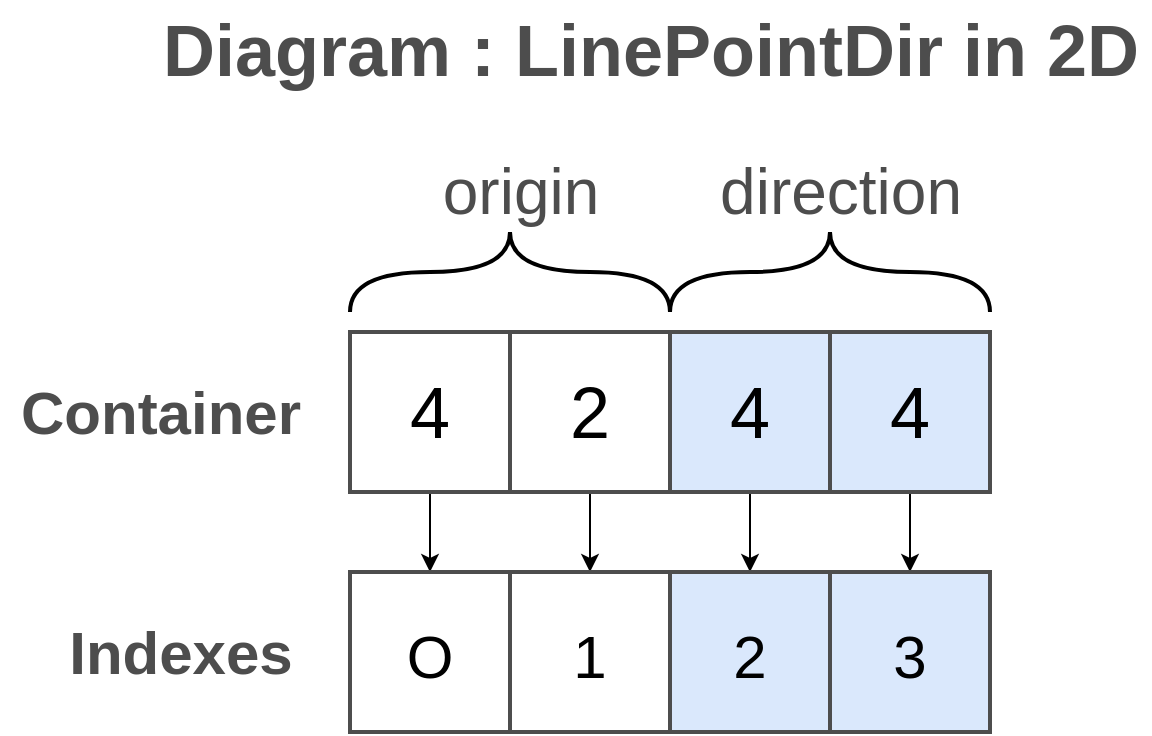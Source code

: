 <mxfile version="12.9.8" type="device" pages="2"><diagram id="aTM8LPScuUAz38lEN0Za" name="LinePointDir 2D"><mxGraphModel dx="1276" dy="890" grid="1" gridSize="10" guides="1" tooltips="1" connect="1" arrows="1" fold="1" page="1" pageScale="1" pageWidth="850" pageHeight="1100" math="0" shadow="0"><root><mxCell id="0"/><mxCell id="1" parent="0"/><mxCell id="9jnIfdKSJwNSWOJTv2sd-29" value="" style="edgeStyle=orthogonalEdgeStyle;rounded=0;orthogonalLoop=1;jettySize=auto;html=1;" edge="1" parent="1" source="53pj-5W00oCU04HnvwH--1" target="9jnIfdKSJwNSWOJTv2sd-28"><mxGeometry relative="1" as="geometry"/></mxCell><mxCell id="53pj-5W00oCU04HnvwH--1" value="2" style="whiteSpace=wrap;html=1;aspect=fixed;strokeWidth=2;fontSize=36;strokeColor=#4D4D4D;" parent="1" vertex="1"><mxGeometry x="365" y="210" width="80" height="80" as="geometry"/></mxCell><mxCell id="9jnIfdKSJwNSWOJTv2sd-28" value="&lt;font style=&quot;font-size: 30px&quot;&gt;1&lt;/font&gt;" style="whiteSpace=wrap;html=1;aspect=fixed;strokeWidth=2;fontSize=36;strokeColor=#4D4D4D;" vertex="1" parent="1"><mxGeometry x="365" y="330" width="80" height="80" as="geometry"/></mxCell><mxCell id="9jnIfdKSJwNSWOJTv2sd-31" value="" style="edgeStyle=orthogonalEdgeStyle;rounded=0;orthogonalLoop=1;jettySize=auto;html=1;" edge="1" parent="1" source="53pj-5W00oCU04HnvwH--2" target="9jnIfdKSJwNSWOJTv2sd-30"><mxGeometry relative="1" as="geometry"/></mxCell><mxCell id="53pj-5W00oCU04HnvwH--2" value="4" style="whiteSpace=wrap;html=1;aspect=fixed;strokeWidth=2;fontSize=36;fillColor=#dae8fc;strokeColor=#4D4D4D;" parent="1" vertex="1"><mxGeometry x="445" y="210" width="80" height="80" as="geometry"/></mxCell><mxCell id="9jnIfdKSJwNSWOJTv2sd-30" value="&lt;font style=&quot;font-size: 30px&quot;&gt;2&lt;/font&gt;" style="whiteSpace=wrap;html=1;aspect=fixed;strokeWidth=2;fontSize=36;fillColor=#dae8fc;strokeColor=#4D4D4D;" vertex="1" parent="1"><mxGeometry x="445" y="330" width="80" height="80" as="geometry"/></mxCell><mxCell id="53pj-5W00oCU04HnvwH--12" value="&lt;font style=&quot;font-size: 30px&quot;&gt;Container&lt;/font&gt;" style="text;html=1;align=center;verticalAlign=middle;resizable=0;points=[];autosize=1;fontSize=32;fontColor=#4D4D4D;fontStyle=1" parent="1" vertex="1"><mxGeometry x="110" y="230" width="160" height="40" as="geometry"/></mxCell><mxCell id="eV_iuUyqOxmegbtJqlsC-8" value="" style="endArrow=none;html=1;strokeWidth=2;fontSize=32;fontColor=#4D4D4D;curved=1;" parent="1" edge="1"><mxGeometry width="50" height="50" relative="1" as="geometry"><mxPoint x="445" y="200" as="sourcePoint"/><mxPoint x="525" y="160" as="targetPoint"/><Array as="points"><mxPoint x="445" y="180"/><mxPoint x="525" y="180"/></Array></mxGeometry></mxCell><mxCell id="eV_iuUyqOxmegbtJqlsC-9" value="" style="endArrow=none;html=1;strokeWidth=2;fontSize=32;fontColor=#4D4D4D;curved=1;" parent="1" edge="1"><mxGeometry width="50" height="50" relative="1" as="geometry"><mxPoint x="525" y="160" as="sourcePoint"/><mxPoint x="605" y="200" as="targetPoint"/><Array as="points"><mxPoint x="525" y="180"/><mxPoint x="605" y="180"/></Array></mxGeometry></mxCell><mxCell id="eV_iuUyqOxmegbtJqlsC-10" value="direction" style="text;html=1;align=center;verticalAlign=middle;resizable=0;points=[];autosize=1;fontSize=32;fontColor=#4D4D4D;" parent="1" vertex="1"><mxGeometry x="460" y="120" width="140" height="40" as="geometry"/></mxCell><mxCell id="R3Ua6HOsgyewaY-akx6Q-1" value="Diagram : LinePointDir in 2D" style="text;html=1;align=center;verticalAlign=middle;resizable=0;points=[];autosize=1;fontSize=36;fontColor=#4D4D4D;fontStyle=1" parent="1" vertex="1"><mxGeometry x="185" y="44" width="500" height="50" as="geometry"/></mxCell><mxCell id="9jnIfdKSJwNSWOJTv2sd-27" value="" style="edgeStyle=orthogonalEdgeStyle;rounded=0;orthogonalLoop=1;jettySize=auto;html=1;" edge="1" parent="1" source="9jnIfdKSJwNSWOJTv2sd-2" target="9jnIfdKSJwNSWOJTv2sd-26"><mxGeometry relative="1" as="geometry"/></mxCell><mxCell id="9jnIfdKSJwNSWOJTv2sd-2" value="4" style="whiteSpace=wrap;html=1;aspect=fixed;strokeWidth=2;fontSize=36;strokeColor=#4D4D4D;" vertex="1" parent="1"><mxGeometry x="285" y="210" width="80" height="80" as="geometry"/></mxCell><mxCell id="9jnIfdKSJwNSWOJTv2sd-26" value="&lt;font style=&quot;font-size: 30px&quot;&gt;O&lt;/font&gt;" style="whiteSpace=wrap;html=1;aspect=fixed;strokeWidth=2;fontSize=36;strokeColor=#4D4D4D;" vertex="1" parent="1"><mxGeometry x="285" y="330" width="80" height="80" as="geometry"/></mxCell><mxCell id="9jnIfdKSJwNSWOJTv2sd-33" value="" style="edgeStyle=orthogonalEdgeStyle;rounded=0;orthogonalLoop=1;jettySize=auto;html=1;" edge="1" parent="1" source="9jnIfdKSJwNSWOJTv2sd-3" target="9jnIfdKSJwNSWOJTv2sd-32"><mxGeometry relative="1" as="geometry"/></mxCell><mxCell id="9jnIfdKSJwNSWOJTv2sd-3" value="4" style="whiteSpace=wrap;html=1;aspect=fixed;strokeWidth=2;fontSize=36;fillColor=#dae8fc;strokeColor=#4D4D4D;" vertex="1" parent="1"><mxGeometry x="525" y="210" width="80" height="80" as="geometry"/></mxCell><mxCell id="9jnIfdKSJwNSWOJTv2sd-32" value="&lt;font style=&quot;font-size: 30px&quot;&gt;3&lt;/font&gt;" style="whiteSpace=wrap;html=1;aspect=fixed;strokeWidth=2;fontSize=36;fillColor=#dae8fc;strokeColor=#4D4D4D;" vertex="1" parent="1"><mxGeometry x="525" y="330" width="80" height="80" as="geometry"/></mxCell><mxCell id="9jnIfdKSJwNSWOJTv2sd-5" value="" style="endArrow=none;html=1;strokeWidth=2;fontSize=32;fontColor=#4D4D4D;curved=1;" edge="1" parent="1"><mxGeometry width="50" height="50" relative="1" as="geometry"><mxPoint x="285" y="200" as="sourcePoint"/><mxPoint x="365" y="160" as="targetPoint"/><Array as="points"><mxPoint x="285" y="180"/><mxPoint x="365" y="180"/></Array></mxGeometry></mxCell><mxCell id="9jnIfdKSJwNSWOJTv2sd-6" value="" style="endArrow=none;html=1;strokeWidth=2;fontSize=32;fontColor=#4D4D4D;curved=1;" edge="1" parent="1"><mxGeometry width="50" height="50" relative="1" as="geometry"><mxPoint x="365" y="160" as="sourcePoint"/><mxPoint x="445" y="200" as="targetPoint"/><Array as="points"><mxPoint x="365" y="180"/><mxPoint x="445" y="180"/></Array></mxGeometry></mxCell><mxCell id="9jnIfdKSJwNSWOJTv2sd-7" value="origin" style="text;html=1;align=center;verticalAlign=middle;resizable=0;points=[];autosize=1;fontSize=32;fontColor=#4D4D4D;" vertex="1" parent="1"><mxGeometry x="325" y="120" width="90" height="40" as="geometry"/></mxCell><mxCell id="9jnIfdKSJwNSWOJTv2sd-34" value="&lt;font style=&quot;font-size: 30px&quot;&gt;Indexes&lt;/font&gt;" style="text;html=1;align=center;verticalAlign=middle;resizable=0;points=[];autosize=1;fontSize=32;fontColor=#4D4D4D;fontStyle=1" vertex="1" parent="1"><mxGeometry x="135" y="350" width="130" height="40" as="geometry"/></mxCell></root></mxGraphModel></diagram><diagram id="lIJmTaM2FzXtAmg8otUg" name="LinePointDirND"><mxGraphModel dx="893" dy="623" grid="0" gridSize="10" guides="1" tooltips="1" connect="1" arrows="1" fold="1" page="1" pageScale="1" pageWidth="850" pageHeight="1100" math="0" shadow="0"><root><mxCell id="TZrGWxVc5weYd1k7OrBd-0"/><mxCell id="TZrGWxVc5weYd1k7OrBd-1" parent="TZrGWxVc5weYd1k7OrBd-0"/><mxCell id="TZrGWxVc5weYd1k7OrBd-2" value="&lt;font style=&quot;font-size: 30px&quot;&gt;O&lt;sub&gt;n-1&lt;/sub&gt;&lt;/font&gt;" style="whiteSpace=wrap;html=1;aspect=fixed;strokeWidth=2;fontSize=36;strokeColor=#4D4D4D;" vertex="1" parent="TZrGWxVc5weYd1k7OrBd-1"><mxGeometry x="365" y="270" width="80" height="80" as="geometry"/></mxCell><mxCell id="TZrGWxVc5weYd1k7OrBd-3" value="&lt;font style=&quot;font-size: 30px&quot;&gt;Container&lt;/font&gt;" style="text;html=1;align=center;verticalAlign=middle;resizable=0;points=[];autosize=1;fontSize=32;fontColor=#4D4D4D;fontStyle=1" vertex="1" parent="TZrGWxVc5weYd1k7OrBd-1"><mxGeometry x="40" y="290" width="160" height="40" as="geometry"/></mxCell><mxCell id="TZrGWxVc5weYd1k7OrBd-4" value="Diagram : LinePointDir in n-dimensional space" style="text;html=1;align=center;verticalAlign=middle;resizable=0;points=[];autosize=1;fontSize=36;fontColor=#4D4D4D;fontStyle=1" vertex="1" parent="TZrGWxVc5weYd1k7OrBd-1"><mxGeometry x="20" y="70" width="810" height="50" as="geometry"/></mxCell><mxCell id="TZrGWxVc5weYd1k7OrBd-5" value="&lt;span style=&quot;font-size: 30px&quot;&gt;O&lt;/span&gt;&lt;span style=&quot;font-size: 25px&quot;&gt;&lt;sub&gt;0&lt;/sub&gt;&lt;/span&gt;" style="whiteSpace=wrap;html=1;aspect=fixed;strokeWidth=2;fontSize=36;strokeColor=#4D4D4D;" vertex="1" parent="TZrGWxVc5weYd1k7OrBd-1"><mxGeometry x="205" y="270" width="80" height="80" as="geometry"/></mxCell><mxCell id="TZrGWxVc5weYd1k7OrBd-6" value="&lt;font style=&quot;font-size: 30px&quot;&gt;...&lt;/font&gt;" style="whiteSpace=wrap;html=1;aspect=fixed;strokeWidth=2;fontSize=36;strokeColor=#4D4D4D;" vertex="1" parent="TZrGWxVc5weYd1k7OrBd-1"><mxGeometry x="285" y="270" width="80" height="80" as="geometry"/></mxCell><mxCell id="TZrGWxVc5weYd1k7OrBd-7" value="&lt;span style=&quot;font-size: 30px&quot;&gt;D&lt;sub&gt;n&lt;/sub&gt;&lt;/span&gt;" style="whiteSpace=wrap;html=1;aspect=fixed;strokeWidth=2;fontSize=36;fillColor=#dae8fc;strokeColor=#4D4D4D;" vertex="1" parent="TZrGWxVc5weYd1k7OrBd-1"><mxGeometry x="445" y="270" width="80" height="80" as="geometry"/></mxCell><mxCell id="TZrGWxVc5weYd1k7OrBd-8" value="&lt;font style=&quot;font-size: 30px&quot;&gt;...&lt;/font&gt;" style="whiteSpace=wrap;html=1;aspect=fixed;strokeWidth=2;fontSize=36;fillColor=#dae8fc;strokeColor=#4D4D4D;" vertex="1" parent="TZrGWxVc5weYd1k7OrBd-1"><mxGeometry x="525" y="270" width="80" height="80" as="geometry"/></mxCell><mxCell id="TZrGWxVc5weYd1k7OrBd-9" value="&lt;span style=&quot;font-size: 30px&quot;&gt;D&lt;sub&gt;2n-1&lt;/sub&gt;&lt;/span&gt;" style="whiteSpace=wrap;html=1;aspect=fixed;strokeWidth=2;fontSize=36;fillColor=#dae8fc;strokeColor=#4D4D4D;" vertex="1" parent="TZrGWxVc5weYd1k7OrBd-1"><mxGeometry x="605" y="270" width="80" height="80" as="geometry"/></mxCell><mxCell id="TZrGWxVc5weYd1k7OrBd-10" value="" style="endArrow=none;html=1;strokeWidth=2;fontSize=32;fontColor=#4D4D4D;curved=1;" edge="1" parent="TZrGWxVc5weYd1k7OrBd-1"><mxGeometry width="50" height="50" relative="1" as="geometry"><mxPoint x="445.0" y="270" as="sourcePoint"/><mxPoint x="570.0" y="200" as="targetPoint"/><Array as="points"><mxPoint x="445" y="250"/><mxPoint x="540" y="250"/></Array></mxGeometry></mxCell><mxCell id="TZrGWxVc5weYd1k7OrBd-11" value="" style="endArrow=none;html=1;strokeWidth=2;fontSize=32;fontColor=#4D4D4D;curved=1;" edge="1" parent="TZrGWxVc5weYd1k7OrBd-1"><mxGeometry width="50" height="50" relative="1" as="geometry"><mxPoint x="570.0" y="200" as="sourcePoint"/><mxPoint x="685.0" y="270" as="targetPoint"/><Array as="points"><mxPoint x="590" y="240"/><mxPoint x="685" y="250"/></Array></mxGeometry></mxCell><mxCell id="TZrGWxVc5weYd1k7OrBd-12" value="origin" style="text;html=1;align=center;verticalAlign=middle;resizable=0;points=[];autosize=1;fontSize=32;fontColor=#4D4D4D;" vertex="1" parent="TZrGWxVc5weYd1k7OrBd-1"><mxGeometry x="285" y="150" width="90" height="40" as="geometry"/></mxCell><mxCell id="TZrGWxVc5weYd1k7OrBd-13" value="" style="endArrow=none;html=1;strokeWidth=2;fontSize=32;fontColor=#4D4D4D;curved=1;" edge="1" parent="TZrGWxVc5weYd1k7OrBd-1"><mxGeometry width="50" height="50" relative="1" as="geometry"><mxPoint x="205.0" y="270" as="sourcePoint"/><mxPoint x="330.0" y="200" as="targetPoint"/><Array as="points"><mxPoint x="205" y="250"/><mxPoint x="300" y="250"/></Array></mxGeometry></mxCell><mxCell id="TZrGWxVc5weYd1k7OrBd-14" value="" style="endArrow=none;html=1;strokeWidth=2;fontSize=32;fontColor=#4D4D4D;curved=1;" edge="1" parent="TZrGWxVc5weYd1k7OrBd-1"><mxGeometry width="50" height="50" relative="1" as="geometry"><mxPoint x="330.0" y="200" as="sourcePoint"/><mxPoint x="445.0" y="270" as="targetPoint"/><Array as="points"><mxPoint x="350" y="240"/><mxPoint x="445" y="250"/></Array></mxGeometry></mxCell><mxCell id="TZrGWxVc5weYd1k7OrBd-15" value="direction" style="text;html=1;align=center;verticalAlign=middle;resizable=0;points=[];autosize=1;fontSize=32;fontColor=#4D4D4D;" vertex="1" parent="TZrGWxVc5weYd1k7OrBd-1"><mxGeometry x="500" y="150" width="140" height="40" as="geometry"/></mxCell></root></mxGraphModel></diagram></mxfile>